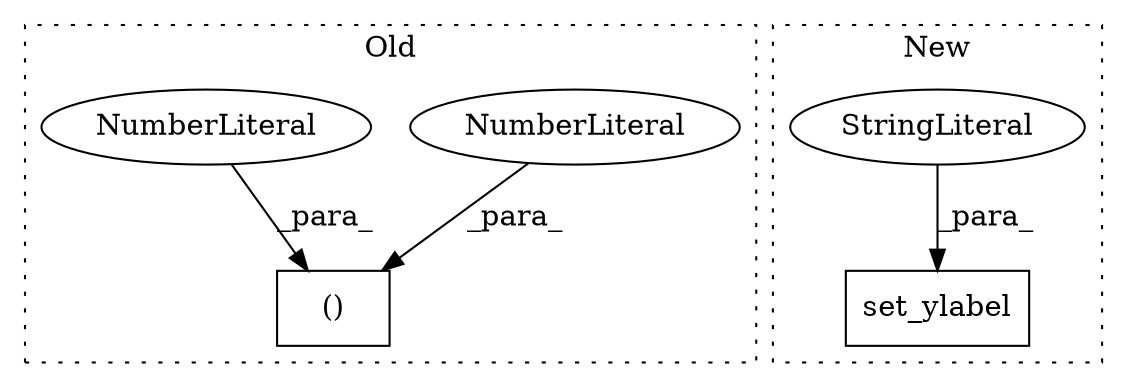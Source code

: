 digraph G {
subgraph cluster0 {
1 [label="()" a="106" s="6317" l="64" shape="box"];
4 [label="NumberLiteral" a="34" s="6380" l="1" shape="ellipse"];
5 [label="NumberLiteral" a="34" s="6359" l="8" shape="ellipse"];
label = "Old";
style="dotted";
}
subgraph cluster1 {
2 [label="set_ylabel" a="32" s="7317,7336" l="11,1" shape="box"];
3 [label="StringLiteral" a="45" s="7328" l="5" shape="ellipse"];
label = "New";
style="dotted";
}
3 -> 2 [label="_para_"];
4 -> 1 [label="_para_"];
5 -> 1 [label="_para_"];
}
